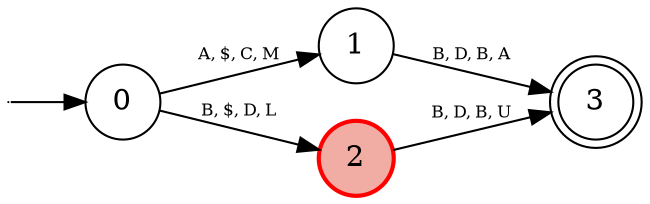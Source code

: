 digraph {
rankdir=LR;
start [shape=point, width=0];
start -> 0;
0 -> 1 [label="A, $, C, M", fontsize=8];
1 -> 3 [label="B, D, B, A", fontsize=8];
0 -> 2 [label="B, $, D, L", fontsize=8];
2 -> 3 [label="B, D, B, U", fontsize=8];
0 [shape=circle];
1 [shape=circle];
2 [shape=circle, style=filled, color=red, fillcolor="#F1ADA3", penwidth=2];
3 [shape=doublecircle];
}
